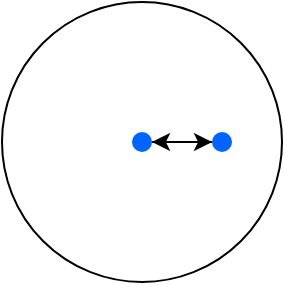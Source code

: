 <mxfile version="26.2.14">
  <diagram name="第 1 页" id="H79LbjuqNx5ivTG2I9Hq">
    <mxGraphModel dx="374" dy="509" grid="1" gridSize="10" guides="1" tooltips="1" connect="1" arrows="1" fold="1" page="1" pageScale="1" pageWidth="827" pageHeight="1169" math="1" shadow="0">
      <root>
        <mxCell id="0" />
        <mxCell id="1" parent="0" />
        <mxCell id="JZcMcMDeOa8LhST9rxYb-1" value="" style="ellipse;whiteSpace=wrap;html=1;aspect=fixed;fillColor=none;" vertex="1" parent="1">
          <mxGeometry x="170" y="330" width="140" height="140" as="geometry" />
        </mxCell>
        <mxCell id="JZcMcMDeOa8LhST9rxYb-6" style="edgeStyle=orthogonalEdgeStyle;rounded=0;orthogonalLoop=1;jettySize=auto;html=1;entryX=0;entryY=0.5;entryDx=0;entryDy=0;" edge="1" parent="1" source="JZcMcMDeOa8LhST9rxYb-2" target="JZcMcMDeOa8LhST9rxYb-3">
          <mxGeometry relative="1" as="geometry" />
        </mxCell>
        <mxCell id="JZcMcMDeOa8LhST9rxYb-2" value="" style="shape=ellipse;fillColor=#0065FF;strokeColor=none;html=1;sketch=0;" vertex="1" parent="1">
          <mxGeometry x="235" y="395" width="10" height="10" as="geometry" />
        </mxCell>
        <mxCell id="JZcMcMDeOa8LhST9rxYb-5" style="edgeStyle=orthogonalEdgeStyle;rounded=0;orthogonalLoop=1;jettySize=auto;html=1;entryX=1;entryY=0.5;entryDx=0;entryDy=0;" edge="1" parent="1" source="JZcMcMDeOa8LhST9rxYb-3" target="JZcMcMDeOa8LhST9rxYb-2">
          <mxGeometry relative="1" as="geometry" />
        </mxCell>
        <mxCell id="JZcMcMDeOa8LhST9rxYb-3" value="" style="shape=ellipse;fillColor=#0065FF;strokeColor=none;html=1;sketch=0;" vertex="1" parent="1">
          <mxGeometry x="275" y="395" width="10" height="10" as="geometry" />
        </mxCell>
      </root>
    </mxGraphModel>
  </diagram>
</mxfile>
